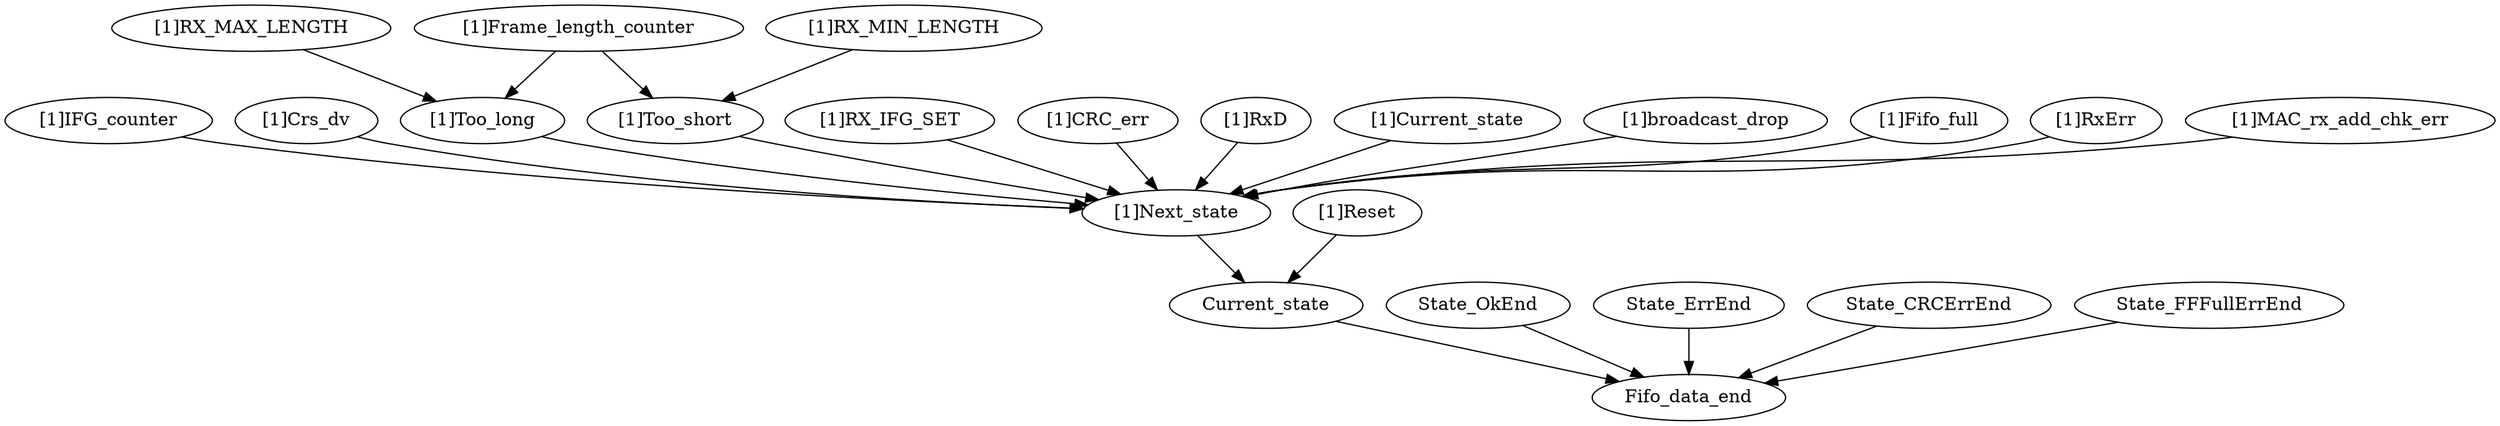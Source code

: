 strict digraph "" {
	"[1]IFG_counter"	 [complexity=12,
		importance=0.561521460281,
		rank=0.0467934550234];
	"[1]Next_state"	 [complexity=10,
		importance=0.271670337308,
		rank=0.0271670337308];
	"[1]IFG_counter" -> "[1]Next_state";
	"[1]Crs_dv"	 [complexity=22,
		importance=6.26728437138,
		rank=0.284876562336];
	"[1]Crs_dv" -> "[1]Next_state";
	Current_state	 [complexity=8,
		importance=0.172818180952,
		rank=0.021602272619];
	Fifo_data_end	 [complexity=0,
		importance=0.0179602559715,
		rank=0.0];
	Current_state -> Fifo_data_end;
	"[1]Frame_length_counter"	 [complexity=22,
		importance=6.03093717736,
		rank=0.274133508062];
	"[1]Too_long"	 [complexity=20,
		importance=3.00750581012,
		rank=0.150375290506];
	"[1]Frame_length_counter" -> "[1]Too_long";
	"[1]Too_short"	 [complexity=16,
		importance=2.46416513551,
		rank=0.154010320969];
	"[1]Frame_length_counter" -> "[1]Too_short";
	"[1]RX_MAX_LENGTH"	 [complexity=22,
		importance=6.02742383534,
		rank=0.273973810697];
	"[1]RX_MAX_LENGTH" -> "[1]Too_long";
	State_OkEnd	 [complexity=8,
		importance=0.0483327270393,
		rank=0.00604159087991];
	State_OkEnd -> Fifo_data_end;
	"[1]Next_state" -> Current_state;
	"[1]RX_IFG_SET"	 [complexity=12,
		importance=0.555752889712,
		rank=0.0463127408093];
	"[1]RX_IFG_SET" -> "[1]Next_state";
	State_ErrEnd	 [complexity=8,
		importance=0.0483327270393,
		rank=0.00604159087991];
	State_ErrEnd -> Fifo_data_end;
	State_CRCErrEnd	 [complexity=8,
		importance=0.0483327270393,
		rank=0.00604159087991];
	State_CRCErrEnd -> Fifo_data_end;
	"[1]CRC_err"	 [complexity=11,
		importance=0.555752889712,
		rank=0.0505229899738];
	"[1]CRC_err" -> "[1]Next_state";
	"[1]RxD"	 [complexity=14,
		importance=1.91642153971,
		rank=0.136887252836];
	"[1]RxD" -> "[1]Next_state";
	"[1]Current_state"	 [complexity=21,
		importance=8.99425726434,
		rank=0.428297964969];
	"[1]Current_state" -> "[1]Next_state";
	State_FFFullErrEnd	 [complexity=8,
		importance=0.0483327270393,
		rank=0.00604159087991];
	State_FFFullErrEnd -> Fifo_data_end;
	"[1]broadcast_drop"	 [complexity=14,
		importance=0.555752889712,
		rank=0.0396966349794];
	"[1]broadcast_drop" -> "[1]Next_state";
	"[1]Reset"	 [complexity=9,
		importance=0.358048577,
		rank=0.0397831752222];
	"[1]Reset" -> Current_state;
	"[1]Fifo_full"	 [complexity=11,
		importance=0.82742322702,
		rank=0.0752202933655];
	"[1]Fifo_full" -> "[1]Next_state";
	"[1]Too_long" -> "[1]Next_state";
	"[1]RxErr"	 [complexity=16,
		importance=2.19222931177,
		rank=0.137014331985];
	"[1]RxErr" -> "[1]Next_state";
	"[1]Too_short" -> "[1]Next_state";
	"[1]RX_MIN_LENGTH"	 [complexity=18,
		importance=4.94074248611,
		rank=0.274485693673];
	"[1]RX_MIN_LENGTH" -> "[1]Too_short";
	"[1]MAC_rx_add_chk_err"	 [complexity=14,
		importance=0.555752889712,
		rank=0.0396966349794];
	"[1]MAC_rx_add_chk_err" -> "[1]Next_state";
}
